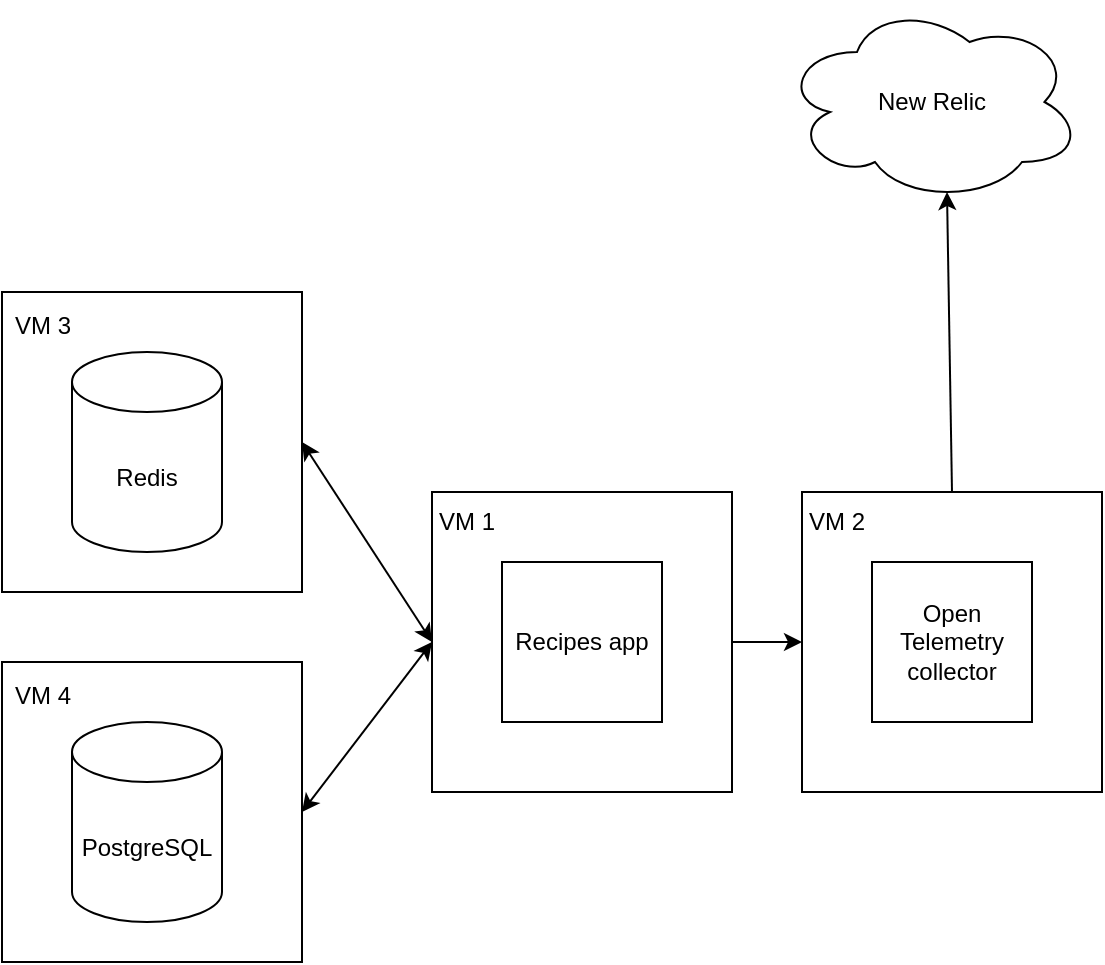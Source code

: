 <mxfile version="21.6.6" type="device">
  <diagram name="Page-1" id="KTYx0XG3yM1Mlc4eM26u">
    <mxGraphModel dx="1434" dy="796" grid="1" gridSize="10" guides="1" tooltips="1" connect="1" arrows="1" fold="1" page="1" pageScale="1" pageWidth="850" pageHeight="1100" math="0" shadow="0">
      <root>
        <mxCell id="0" />
        <mxCell id="1" parent="0" />
        <mxCell id="x85flVgyCYNLQr-hCAp4-1" value="" style="whiteSpace=wrap;html=1;aspect=fixed;fillColor=none;" vertex="1" parent="1">
          <mxGeometry x="365" y="385" width="150" height="150" as="geometry" />
        </mxCell>
        <mxCell id="x85flVgyCYNLQr-hCAp4-2" value="" style="whiteSpace=wrap;html=1;aspect=fixed;fillColor=none;" vertex="1" parent="1">
          <mxGeometry x="550" y="385" width="150" height="150" as="geometry" />
        </mxCell>
        <mxCell id="Qo8h4bkMOnJ6qTUel2H2-5" value="" style="whiteSpace=wrap;html=1;aspect=fixed;fillColor=none;" parent="1" vertex="1">
          <mxGeometry x="150" y="285" width="150" height="150" as="geometry" />
        </mxCell>
        <mxCell id="rSRiCKfrQ2Ajn4tDwNLE-21" value="" style="whiteSpace=wrap;html=1;aspect=fixed;fillColor=none;" parent="1" vertex="1">
          <mxGeometry x="150" y="470" width="150" height="150" as="geometry" />
        </mxCell>
        <mxCell id="rSRiCKfrQ2Ajn4tDwNLE-3" value="Recipes app" style="whiteSpace=wrap;html=1;aspect=fixed;" parent="1" vertex="1">
          <mxGeometry x="400" y="420" width="80" height="80" as="geometry" />
        </mxCell>
        <mxCell id="rSRiCKfrQ2Ajn4tDwNLE-4" value="" style="endArrow=classic;startArrow=classic;html=1;rounded=0;exitX=0;exitY=0.5;exitDx=0;exitDy=0;entryX=1;entryY=0.5;entryDx=0;entryDy=0;" parent="1" edge="1" target="Qo8h4bkMOnJ6qTUel2H2-5" source="x85flVgyCYNLQr-hCAp4-1">
          <mxGeometry width="50" height="50" relative="1" as="geometry">
            <mxPoint x="350" y="450" as="sourcePoint" />
            <mxPoint x="280" y="370" as="targetPoint" />
          </mxGeometry>
        </mxCell>
        <mxCell id="rSRiCKfrQ2Ajn4tDwNLE-8" value="" style="endArrow=classic;startArrow=classic;html=1;rounded=0;exitX=0;exitY=0.5;exitDx=0;exitDy=0;entryX=1;entryY=0.5;entryDx=0;entryDy=0;" parent="1" edge="1" target="rSRiCKfrQ2Ajn4tDwNLE-21" source="x85flVgyCYNLQr-hCAp4-1">
          <mxGeometry width="50" height="50" relative="1" as="geometry">
            <mxPoint x="350" y="480" as="sourcePoint" />
            <mxPoint x="280" y="550" as="targetPoint" />
          </mxGeometry>
        </mxCell>
        <mxCell id="rSRiCKfrQ2Ajn4tDwNLE-10" value="PostgreSQL" style="shape=cylinder3;whiteSpace=wrap;html=1;boundedLbl=1;backgroundOutline=1;size=15;" parent="1" vertex="1">
          <mxGeometry x="185" y="500" width="75" height="100" as="geometry" />
        </mxCell>
        <mxCell id="rSRiCKfrQ2Ajn4tDwNLE-14" value="Open Telemetry collector" style="whiteSpace=wrap;html=1;aspect=fixed;" parent="1" vertex="1">
          <mxGeometry x="585" y="420" width="80" height="80" as="geometry" />
        </mxCell>
        <mxCell id="rSRiCKfrQ2Ajn4tDwNLE-15" value="" style="endArrow=classic;html=1;rounded=0;exitX=1;exitY=0.5;exitDx=0;exitDy=0;" parent="1" edge="1" source="x85flVgyCYNLQr-hCAp4-1">
          <mxGeometry width="50" height="50" relative="1" as="geometry">
            <mxPoint x="520" y="460" as="sourcePoint" />
            <mxPoint x="550" y="460" as="targetPoint" />
          </mxGeometry>
        </mxCell>
        <mxCell id="rSRiCKfrQ2Ajn4tDwNLE-16" value="New Relic" style="ellipse;shape=cloud;whiteSpace=wrap;html=1;" parent="1" vertex="1">
          <mxGeometry x="540" y="140" width="150" height="100" as="geometry" />
        </mxCell>
        <mxCell id="rSRiCKfrQ2Ajn4tDwNLE-17" value="" style="endArrow=classic;html=1;rounded=0;exitX=0.5;exitY=0;exitDx=0;exitDy=0;entryX=0.55;entryY=0.95;entryDx=0;entryDy=0;entryPerimeter=0;" parent="1" edge="1" target="rSRiCKfrQ2Ajn4tDwNLE-16" source="x85flVgyCYNLQr-hCAp4-2">
          <mxGeometry width="50" height="50" relative="1" as="geometry">
            <mxPoint x="640" y="350" as="sourcePoint" />
            <mxPoint x="625" y="290" as="targetPoint" />
          </mxGeometry>
        </mxCell>
        <mxCell id="rSRiCKfrQ2Ajn4tDwNLE-20" value="VM 1" style="text;html=1;strokeColor=none;fillColor=none;align=center;verticalAlign=middle;whiteSpace=wrap;rounded=0;" parent="1" vertex="1">
          <mxGeometry x="365" y="385" width="35" height="30" as="geometry" />
        </mxCell>
        <mxCell id="2h9bIhXp_FEdk_xCHPPt-1" value="VM 4" style="text;html=1;strokeColor=none;fillColor=none;align=center;verticalAlign=middle;whiteSpace=wrap;rounded=0;" parent="1" vertex="1">
          <mxGeometry x="153" y="472" width="35" height="30" as="geometry" />
        </mxCell>
        <mxCell id="Qo8h4bkMOnJ6qTUel2H2-6" value="Redis" style="shape=cylinder3;whiteSpace=wrap;html=1;boundedLbl=1;backgroundOutline=1;size=15;" parent="1" vertex="1">
          <mxGeometry x="185" y="315" width="75" height="100" as="geometry" />
        </mxCell>
        <mxCell id="Qo8h4bkMOnJ6qTUel2H2-7" value="VM 3" style="text;html=1;strokeColor=none;fillColor=none;align=center;verticalAlign=middle;whiteSpace=wrap;rounded=0;" parent="1" vertex="1">
          <mxGeometry x="153" y="287" width="35" height="30" as="geometry" />
        </mxCell>
        <mxCell id="x85flVgyCYNLQr-hCAp4-7" value="VM 2" style="text;html=1;strokeColor=none;fillColor=none;align=center;verticalAlign=middle;whiteSpace=wrap;rounded=0;" vertex="1" parent="1">
          <mxGeometry x="550" y="385" width="35" height="30" as="geometry" />
        </mxCell>
      </root>
    </mxGraphModel>
  </diagram>
</mxfile>
